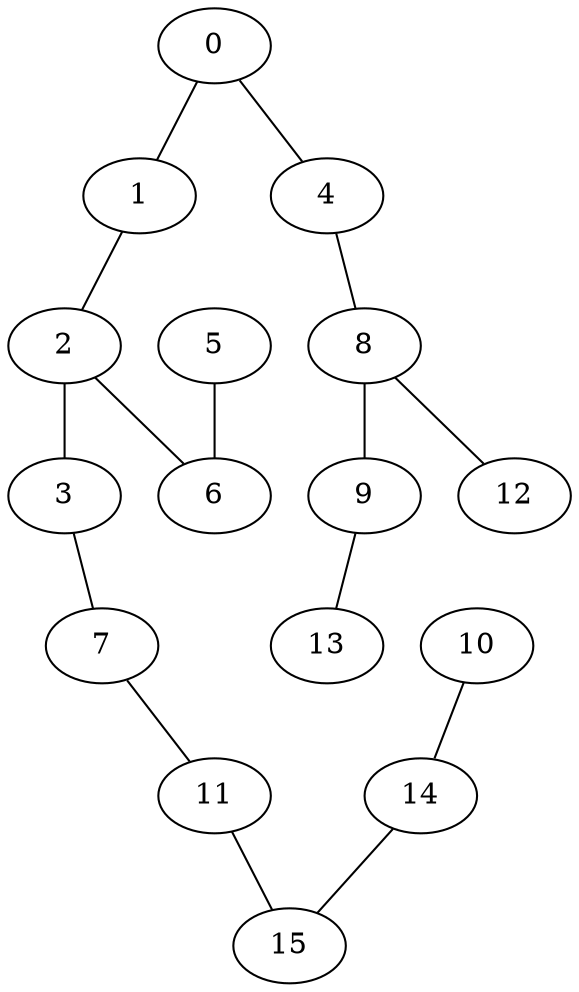 graph {

	0--1
	1--2
	14--15
	2--6
	5--6
	11--15
	0--4
	8--9
	10--14
	8--12
	3--7
	9--13
	7--11
	2--3
	4--8
	0
	1
	2
	3
	4
	5
	6
	7
	8
	9
	10
	11
	12
	13
	14
	15
}